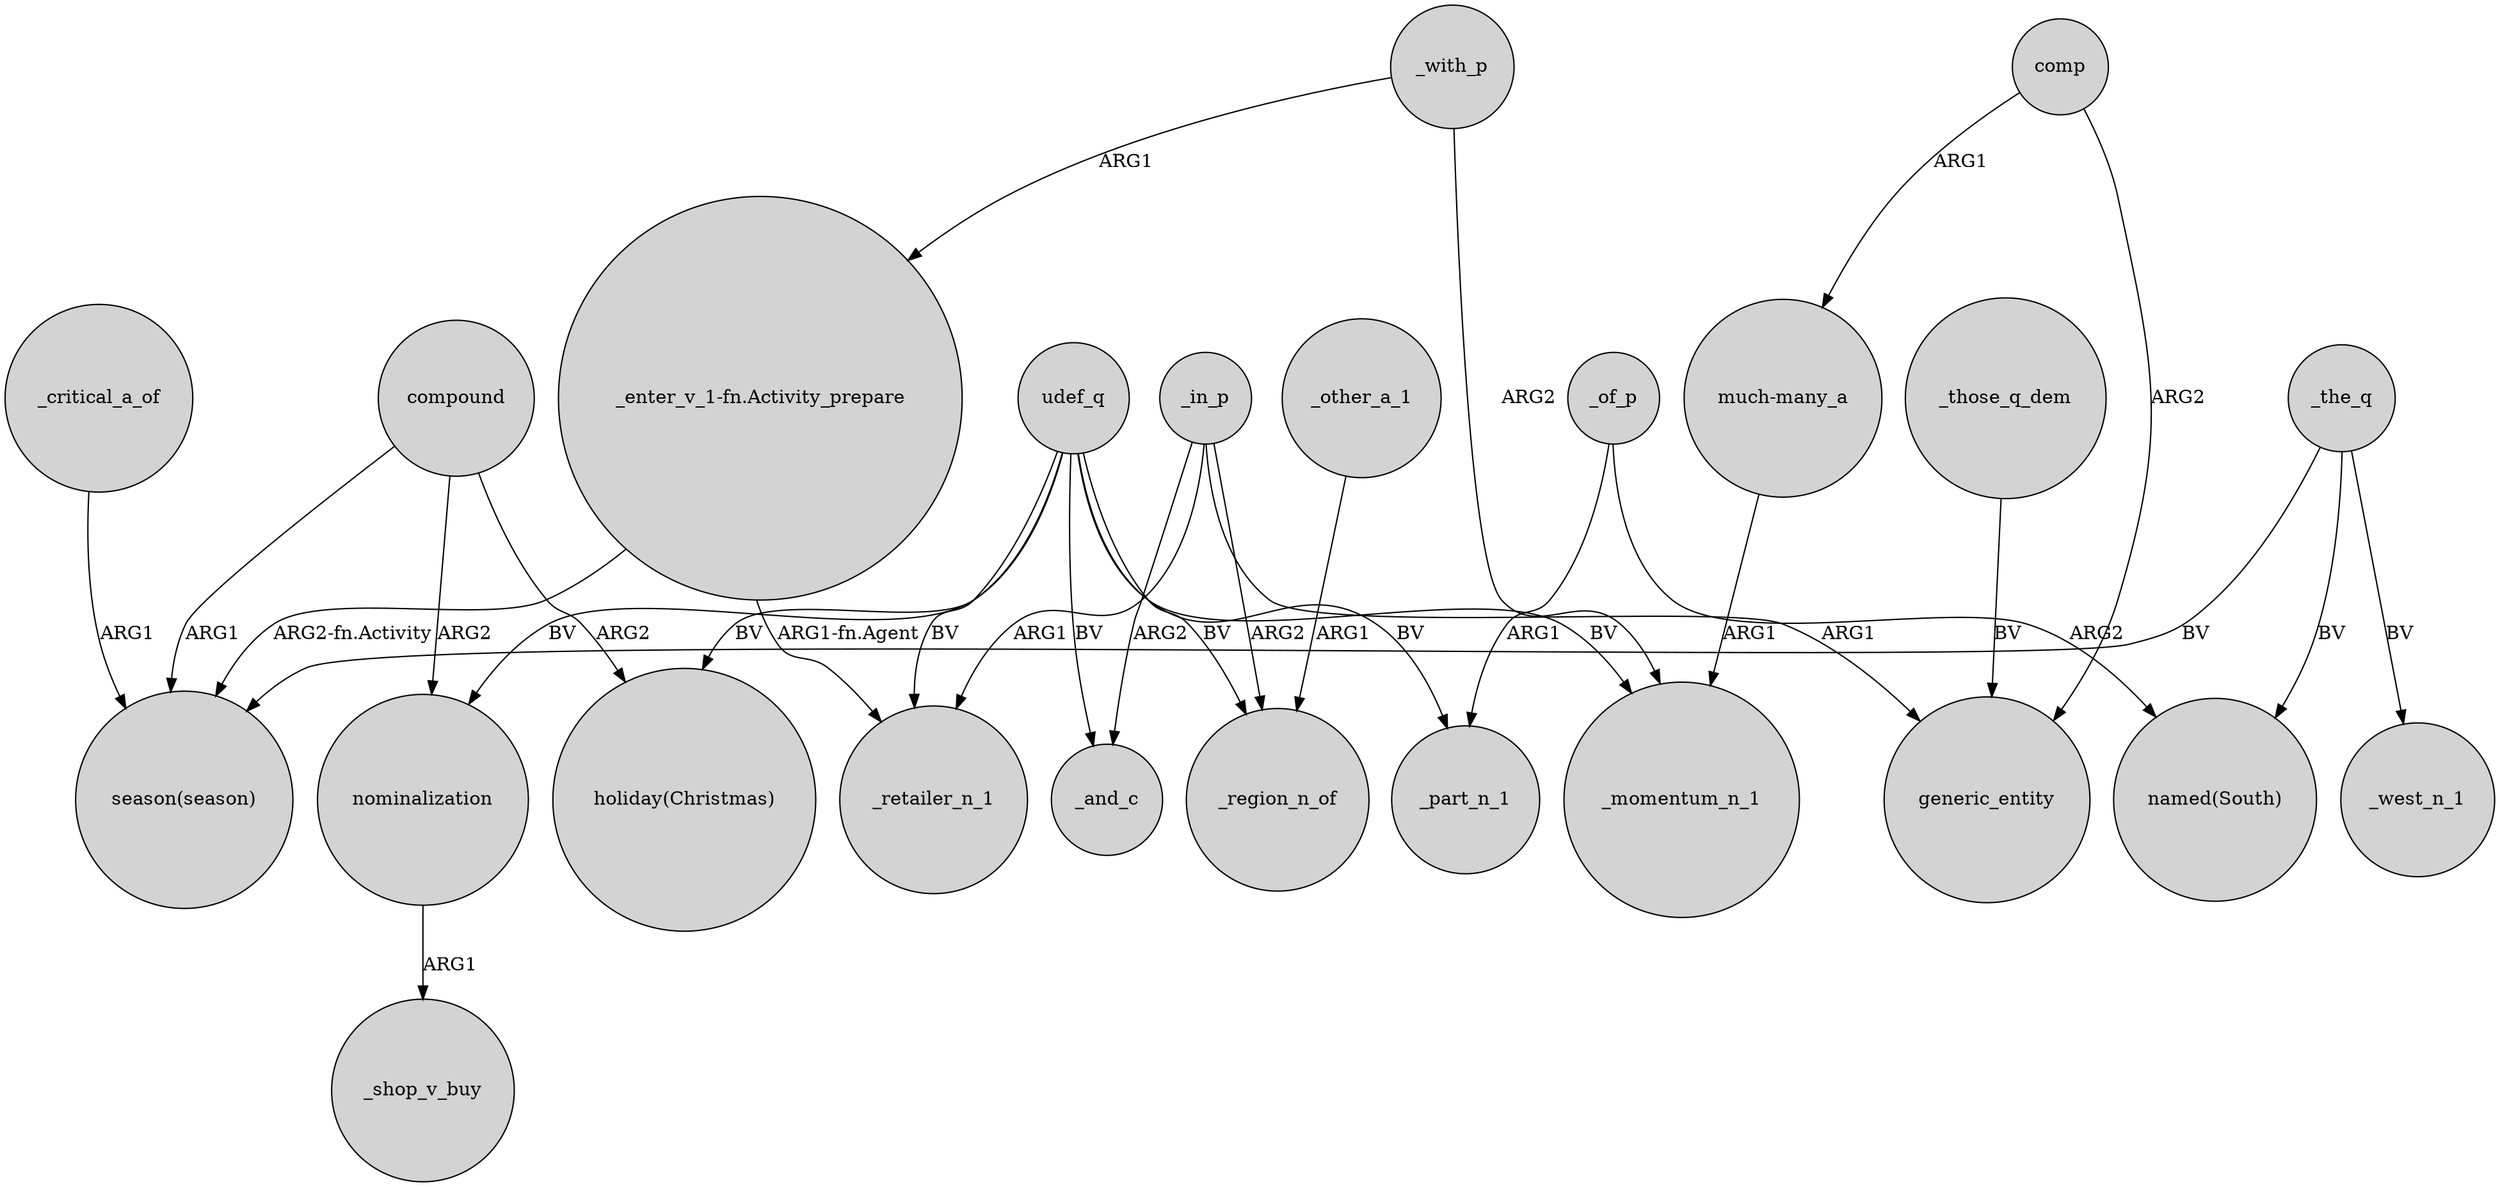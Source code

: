 digraph {
	node [shape=circle style=filled]
	udef_q -> "holiday(Christmas)" [label=BV]
	_in_p -> _and_c [label=ARG2]
	_those_q_dem -> generic_entity [label=BV]
	udef_q -> _region_n_of [label=BV]
	udef_q -> nominalization [label=BV]
	_in_p -> _retailer_n_1 [label=ARG1]
	comp -> generic_entity [label=ARG2]
	udef_q -> _and_c [label=BV]
	nominalization -> _shop_v_buy [label=ARG1]
	_in_p -> generic_entity [label=ARG1]
	compound -> nominalization [label=ARG2]
	compound -> "season(season)" [label=ARG1]
	comp -> "much-many_a" [label=ARG1]
	_with_p -> _momentum_n_1 [label=ARG2]
	compound -> "holiday(Christmas)" [label=ARG2]
	_of_p -> "named(South)" [label=ARG2]
	"_enter_v_1-fn.Activity_prepare" -> "season(season)" [label="ARG2-fn.Activity"]
	_critical_a_of -> "season(season)" [label=ARG1]
	"_enter_v_1-fn.Activity_prepare" -> _retailer_n_1 [label="ARG1-fn.Agent"]
	udef_q -> _momentum_n_1 [label=BV]
	_the_q -> "named(South)" [label=BV]
	udef_q -> _retailer_n_1 [label=BV]
	_other_a_1 -> _region_n_of [label=ARG1]
	_in_p -> _region_n_of [label=ARG2]
	udef_q -> _part_n_1 [label=BV]
	_the_q -> _west_n_1 [label=BV]
	_with_p -> "_enter_v_1-fn.Activity_prepare" [label=ARG1]
	_of_p -> _part_n_1 [label=ARG1]
	"much-many_a" -> _momentum_n_1 [label=ARG1]
	_the_q -> "season(season)" [label=BV]
}
